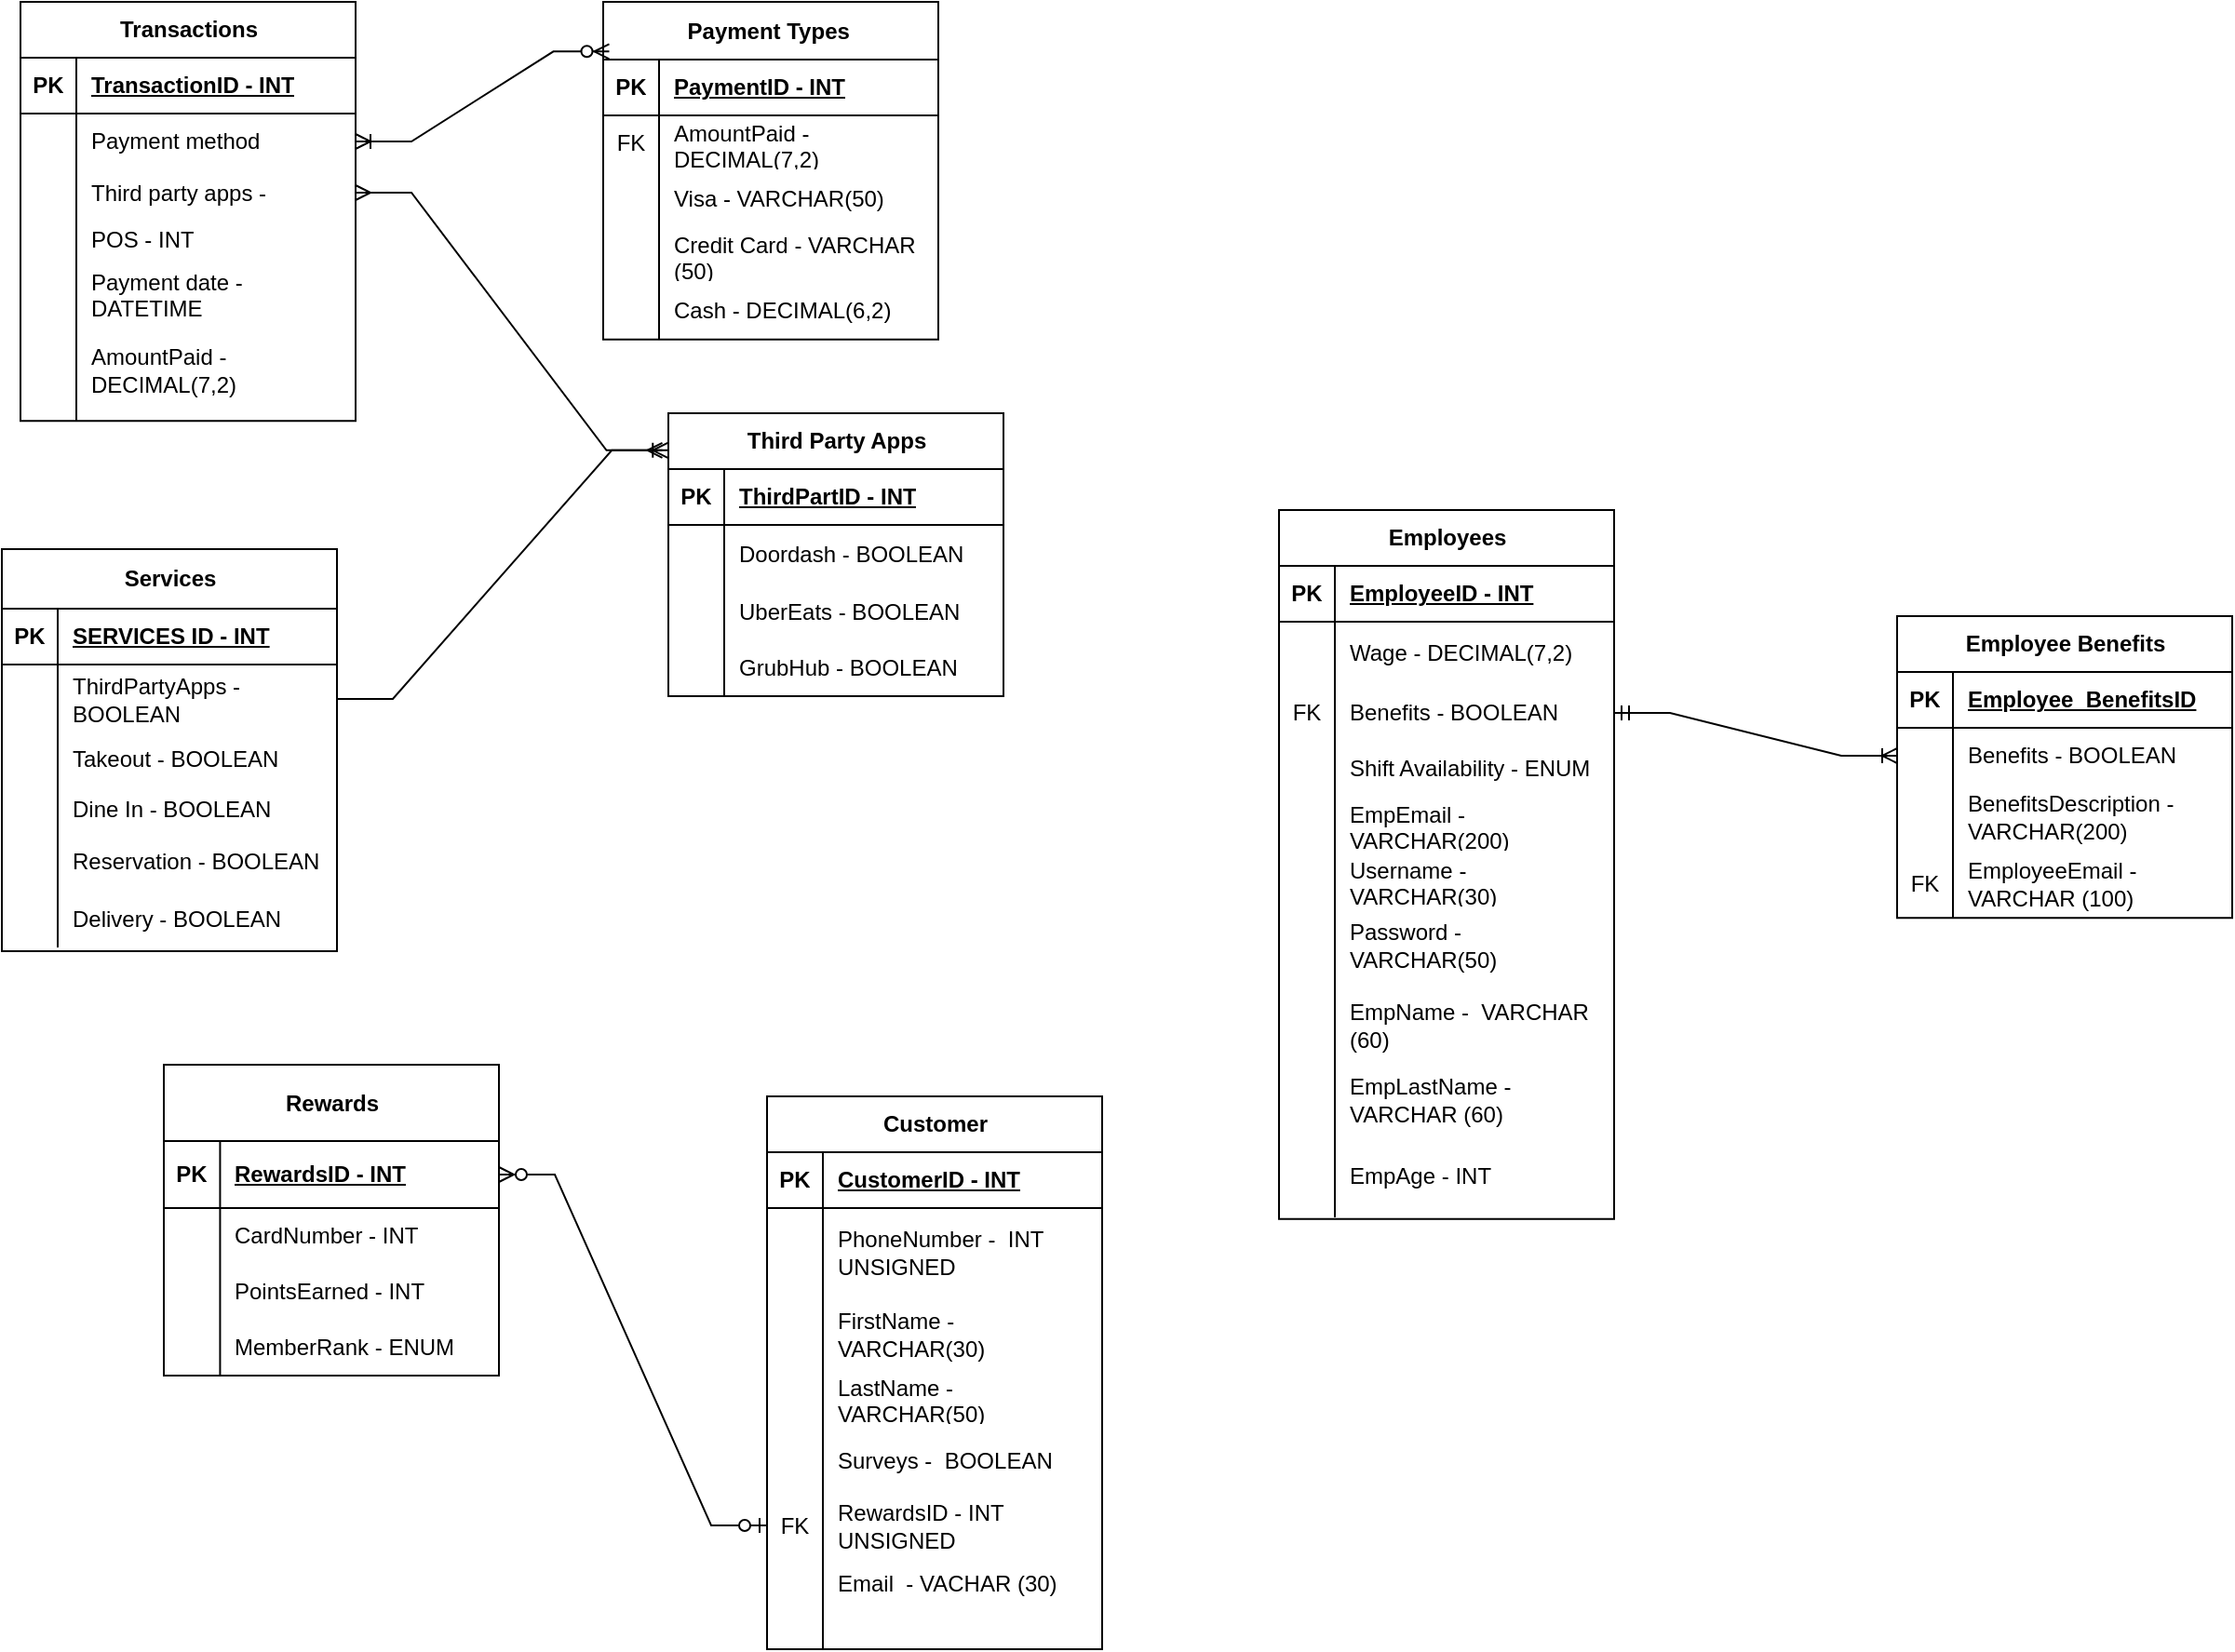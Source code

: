 <mxfile version="24.7.17">
  <diagram name="Page-1" id="fWIMnID3BEQYfiKo6MtX">
    <mxGraphModel dx="2013" dy="1183" grid="0" gridSize="10" guides="1" tooltips="1" connect="1" arrows="1" fold="1" page="0" pageScale="1" pageWidth="850" pageHeight="1100" math="0" shadow="0">
      <root>
        <mxCell id="0" />
        <mxCell id="1" parent="0" />
        <mxCell id="huhTUuQTV6gyAfKx7cl--148" value="Customer" style="shape=table;startSize=30;container=1;collapsible=1;childLayout=tableLayout;fixedRows=1;rowLines=0;fontStyle=1;align=center;resizeLast=1;html=1;" parent="1" vertex="1">
          <mxGeometry x="136" y="437" width="180" height="297" as="geometry" />
        </mxCell>
        <mxCell id="huhTUuQTV6gyAfKx7cl--149" value="" style="shape=tableRow;horizontal=0;startSize=0;swimlaneHead=0;swimlaneBody=0;fillColor=none;collapsible=0;dropTarget=0;points=[[0,0.5],[1,0.5]];portConstraint=eastwest;top=0;left=0;right=0;bottom=1;" parent="huhTUuQTV6gyAfKx7cl--148" vertex="1">
          <mxGeometry y="30" width="180" height="30" as="geometry" />
        </mxCell>
        <mxCell id="huhTUuQTV6gyAfKx7cl--150" value="PK" style="shape=partialRectangle;connectable=0;fillColor=none;top=0;left=0;bottom=0;right=0;fontStyle=1;overflow=hidden;whiteSpace=wrap;html=1;" parent="huhTUuQTV6gyAfKx7cl--149" vertex="1">
          <mxGeometry width="30" height="30" as="geometry">
            <mxRectangle width="30" height="30" as="alternateBounds" />
          </mxGeometry>
        </mxCell>
        <mxCell id="huhTUuQTV6gyAfKx7cl--151" value="CustomerID - INT" style="shape=partialRectangle;connectable=0;fillColor=none;top=0;left=0;bottom=0;right=0;align=left;spacingLeft=6;fontStyle=5;overflow=hidden;whiteSpace=wrap;html=1;" parent="huhTUuQTV6gyAfKx7cl--149" vertex="1">
          <mxGeometry x="30" width="150" height="30" as="geometry">
            <mxRectangle width="150" height="30" as="alternateBounds" />
          </mxGeometry>
        </mxCell>
        <mxCell id="huhTUuQTV6gyAfKx7cl--152" value="" style="shape=tableRow;horizontal=0;startSize=0;swimlaneHead=0;swimlaneBody=0;fillColor=none;collapsible=0;dropTarget=0;points=[[0,0.5],[1,0.5]];portConstraint=eastwest;top=0;left=0;right=0;bottom=0;" parent="huhTUuQTV6gyAfKx7cl--148" vertex="1">
          <mxGeometry y="60" width="180" height="48" as="geometry" />
        </mxCell>
        <mxCell id="huhTUuQTV6gyAfKx7cl--153" value="" style="shape=partialRectangle;connectable=0;fillColor=none;top=0;left=0;bottom=0;right=0;editable=1;overflow=hidden;whiteSpace=wrap;html=1;" parent="huhTUuQTV6gyAfKx7cl--152" vertex="1">
          <mxGeometry width="30" height="48" as="geometry">
            <mxRectangle width="30" height="48" as="alternateBounds" />
          </mxGeometry>
        </mxCell>
        <mxCell id="huhTUuQTV6gyAfKx7cl--154" value="PhoneNumber -&amp;nbsp; INT UNSIGNED&amp;nbsp;" style="shape=partialRectangle;connectable=0;fillColor=none;top=0;left=0;bottom=0;right=0;align=left;spacingLeft=6;overflow=hidden;whiteSpace=wrap;html=1;" parent="huhTUuQTV6gyAfKx7cl--152" vertex="1">
          <mxGeometry x="30" width="150" height="48" as="geometry">
            <mxRectangle width="150" height="48" as="alternateBounds" />
          </mxGeometry>
        </mxCell>
        <mxCell id="huhTUuQTV6gyAfKx7cl--287" style="shape=tableRow;horizontal=0;startSize=0;swimlaneHead=0;swimlaneBody=0;fillColor=none;collapsible=0;dropTarget=0;points=[[0,0.5],[1,0.5]];portConstraint=eastwest;top=0;left=0;right=0;bottom=0;" parent="huhTUuQTV6gyAfKx7cl--148" vertex="1">
          <mxGeometry y="108" width="180" height="39" as="geometry" />
        </mxCell>
        <mxCell id="huhTUuQTV6gyAfKx7cl--288" style="shape=partialRectangle;connectable=0;fillColor=none;top=0;left=0;bottom=0;right=0;editable=1;overflow=hidden;whiteSpace=wrap;html=1;" parent="huhTUuQTV6gyAfKx7cl--287" vertex="1">
          <mxGeometry width="30" height="39" as="geometry">
            <mxRectangle width="30" height="39" as="alternateBounds" />
          </mxGeometry>
        </mxCell>
        <mxCell id="huhTUuQTV6gyAfKx7cl--289" value="FirstName - VARCHAR(30)" style="shape=partialRectangle;connectable=0;fillColor=none;top=0;left=0;bottom=0;right=0;align=left;spacingLeft=6;overflow=hidden;whiteSpace=wrap;html=1;" parent="huhTUuQTV6gyAfKx7cl--287" vertex="1">
          <mxGeometry x="30" width="150" height="39" as="geometry">
            <mxRectangle width="150" height="39" as="alternateBounds" />
          </mxGeometry>
        </mxCell>
        <mxCell id="huhTUuQTV6gyAfKx7cl--284" style="shape=tableRow;horizontal=0;startSize=0;swimlaneHead=0;swimlaneBody=0;fillColor=none;collapsible=0;dropTarget=0;points=[[0,0.5],[1,0.5]];portConstraint=eastwest;top=0;left=0;right=0;bottom=0;" parent="huhTUuQTV6gyAfKx7cl--148" vertex="1">
          <mxGeometry y="147" width="180" height="30" as="geometry" />
        </mxCell>
        <mxCell id="huhTUuQTV6gyAfKx7cl--285" style="shape=partialRectangle;connectable=0;fillColor=none;top=0;left=0;bottom=0;right=0;editable=1;overflow=hidden;whiteSpace=wrap;html=1;" parent="huhTUuQTV6gyAfKx7cl--284" vertex="1">
          <mxGeometry width="30" height="30" as="geometry">
            <mxRectangle width="30" height="30" as="alternateBounds" />
          </mxGeometry>
        </mxCell>
        <mxCell id="huhTUuQTV6gyAfKx7cl--286" value="LastName - VARCHAR(50)" style="shape=partialRectangle;connectable=0;fillColor=none;top=0;left=0;bottom=0;right=0;align=left;spacingLeft=6;overflow=hidden;whiteSpace=wrap;html=1;" parent="huhTUuQTV6gyAfKx7cl--284" vertex="1">
          <mxGeometry x="30" width="150" height="30" as="geometry">
            <mxRectangle width="150" height="30" as="alternateBounds" />
          </mxGeometry>
        </mxCell>
        <mxCell id="huhTUuQTV6gyAfKx7cl--155" value="" style="shape=tableRow;horizontal=0;startSize=0;swimlaneHead=0;swimlaneBody=0;fillColor=none;collapsible=0;dropTarget=0;points=[[0,0.5],[1,0.5]];portConstraint=eastwest;top=0;left=0;right=0;bottom=0;" parent="huhTUuQTV6gyAfKx7cl--148" vertex="1">
          <mxGeometry y="177" width="180" height="37" as="geometry" />
        </mxCell>
        <mxCell id="huhTUuQTV6gyAfKx7cl--156" value="" style="shape=partialRectangle;connectable=0;fillColor=none;top=0;left=0;bottom=0;right=0;editable=1;overflow=hidden;whiteSpace=wrap;html=1;" parent="huhTUuQTV6gyAfKx7cl--155" vertex="1">
          <mxGeometry width="30" height="37" as="geometry">
            <mxRectangle width="30" height="37" as="alternateBounds" />
          </mxGeometry>
        </mxCell>
        <mxCell id="huhTUuQTV6gyAfKx7cl--157" value="Surveys -&amp;nbsp; BOOLEAN" style="shape=partialRectangle;connectable=0;fillColor=none;top=0;left=0;bottom=0;right=0;align=left;spacingLeft=6;overflow=hidden;whiteSpace=wrap;html=1;" parent="huhTUuQTV6gyAfKx7cl--155" vertex="1">
          <mxGeometry x="30" width="150" height="37" as="geometry">
            <mxRectangle width="150" height="37" as="alternateBounds" />
          </mxGeometry>
        </mxCell>
        <mxCell id="huhTUuQTV6gyAfKx7cl--158" value="" style="shape=tableRow;horizontal=0;startSize=0;swimlaneHead=0;swimlaneBody=0;fillColor=none;collapsible=0;dropTarget=0;points=[[0,0.5],[1,0.5]];portConstraint=eastwest;top=0;left=0;right=0;bottom=0;" parent="huhTUuQTV6gyAfKx7cl--148" vertex="1">
          <mxGeometry y="214" width="180" height="33" as="geometry" />
        </mxCell>
        <mxCell id="huhTUuQTV6gyAfKx7cl--159" value="FK" style="shape=partialRectangle;connectable=0;fillColor=none;top=0;left=0;bottom=0;right=0;editable=1;overflow=hidden;whiteSpace=wrap;html=1;" parent="huhTUuQTV6gyAfKx7cl--158" vertex="1">
          <mxGeometry width="30" height="33" as="geometry">
            <mxRectangle width="30" height="33" as="alternateBounds" />
          </mxGeometry>
        </mxCell>
        <mxCell id="huhTUuQTV6gyAfKx7cl--160" value="RewardsID - INT UNSIGNED" style="shape=partialRectangle;connectable=0;fillColor=none;top=0;left=0;bottom=0;right=0;align=left;spacingLeft=6;overflow=hidden;whiteSpace=wrap;html=1;" parent="huhTUuQTV6gyAfKx7cl--158" vertex="1">
          <mxGeometry x="30" width="150" height="33" as="geometry">
            <mxRectangle width="150" height="33" as="alternateBounds" />
          </mxGeometry>
        </mxCell>
        <mxCell id="huhTUuQTV6gyAfKx7cl--239" style="shape=tableRow;horizontal=0;startSize=0;swimlaneHead=0;swimlaneBody=0;fillColor=none;collapsible=0;dropTarget=0;points=[[0,0.5],[1,0.5]];portConstraint=eastwest;top=0;left=0;right=0;bottom=0;" parent="huhTUuQTV6gyAfKx7cl--148" vertex="1">
          <mxGeometry y="247" width="180" height="30" as="geometry" />
        </mxCell>
        <mxCell id="huhTUuQTV6gyAfKx7cl--240" style="shape=partialRectangle;connectable=0;fillColor=none;top=0;left=0;bottom=0;right=0;editable=1;overflow=hidden;whiteSpace=wrap;html=1;" parent="huhTUuQTV6gyAfKx7cl--239" vertex="1">
          <mxGeometry width="30" height="30" as="geometry">
            <mxRectangle width="30" height="30" as="alternateBounds" />
          </mxGeometry>
        </mxCell>
        <mxCell id="huhTUuQTV6gyAfKx7cl--241" value="Email&amp;nbsp; - VACHAR (30)" style="shape=partialRectangle;connectable=0;fillColor=none;top=0;left=0;bottom=0;right=0;align=left;spacingLeft=6;overflow=hidden;whiteSpace=wrap;html=1;" parent="huhTUuQTV6gyAfKx7cl--239" vertex="1">
          <mxGeometry x="30" width="150" height="30" as="geometry">
            <mxRectangle width="150" height="30" as="alternateBounds" />
          </mxGeometry>
        </mxCell>
        <mxCell id="huhTUuQTV6gyAfKx7cl--312" style="shape=tableRow;horizontal=0;startSize=0;swimlaneHead=0;swimlaneBody=0;fillColor=none;collapsible=0;dropTarget=0;points=[[0,0.5],[1,0.5]];portConstraint=eastwest;top=0;left=0;right=0;bottom=0;" parent="huhTUuQTV6gyAfKx7cl--148" vertex="1">
          <mxGeometry y="277" width="180" height="20" as="geometry" />
        </mxCell>
        <mxCell id="huhTUuQTV6gyAfKx7cl--313" style="shape=partialRectangle;connectable=0;fillColor=none;top=0;left=0;bottom=0;right=0;editable=1;overflow=hidden;whiteSpace=wrap;html=1;" parent="huhTUuQTV6gyAfKx7cl--312" vertex="1">
          <mxGeometry width="30" height="20" as="geometry">
            <mxRectangle width="30" height="20" as="alternateBounds" />
          </mxGeometry>
        </mxCell>
        <mxCell id="huhTUuQTV6gyAfKx7cl--314" style="shape=partialRectangle;connectable=0;fillColor=none;top=0;left=0;bottom=0;right=0;align=left;spacingLeft=6;overflow=hidden;whiteSpace=wrap;html=1;" parent="huhTUuQTV6gyAfKx7cl--312" vertex="1">
          <mxGeometry x="30" width="150" height="20" as="geometry">
            <mxRectangle width="150" height="20" as="alternateBounds" />
          </mxGeometry>
        </mxCell>
        <mxCell id="huhTUuQTV6gyAfKx7cl--174" value="Transactions" style="shape=table;startSize=30;container=1;collapsible=1;childLayout=tableLayout;fixedRows=1;rowLines=0;fontStyle=1;align=center;resizeLast=1;html=1;" parent="1" vertex="1">
          <mxGeometry x="-265" y="-151" width="180" height="225.149" as="geometry" />
        </mxCell>
        <mxCell id="huhTUuQTV6gyAfKx7cl--175" value="" style="shape=tableRow;horizontal=0;startSize=0;swimlaneHead=0;swimlaneBody=0;fillColor=none;collapsible=0;dropTarget=0;points=[[0,0.5],[1,0.5]];portConstraint=eastwest;top=0;left=0;right=0;bottom=1;" parent="huhTUuQTV6gyAfKx7cl--174" vertex="1">
          <mxGeometry y="30" width="180" height="30" as="geometry" />
        </mxCell>
        <mxCell id="huhTUuQTV6gyAfKx7cl--176" value="PK" style="shape=partialRectangle;connectable=0;fillColor=none;top=0;left=0;bottom=0;right=0;fontStyle=1;overflow=hidden;whiteSpace=wrap;html=1;" parent="huhTUuQTV6gyAfKx7cl--175" vertex="1">
          <mxGeometry width="30" height="30" as="geometry">
            <mxRectangle width="30" height="30" as="alternateBounds" />
          </mxGeometry>
        </mxCell>
        <mxCell id="huhTUuQTV6gyAfKx7cl--177" value="TransactionID - INT" style="shape=partialRectangle;connectable=0;fillColor=none;top=0;left=0;bottom=0;right=0;align=left;spacingLeft=6;fontStyle=5;overflow=hidden;whiteSpace=wrap;html=1;" parent="huhTUuQTV6gyAfKx7cl--175" vertex="1">
          <mxGeometry x="30" width="150" height="30" as="geometry">
            <mxRectangle width="150" height="30" as="alternateBounds" />
          </mxGeometry>
        </mxCell>
        <mxCell id="huhTUuQTV6gyAfKx7cl--178" value="" style="shape=tableRow;horizontal=0;startSize=0;swimlaneHead=0;swimlaneBody=0;fillColor=none;collapsible=0;dropTarget=0;points=[[0,0.5],[1,0.5]];portConstraint=eastwest;top=0;left=0;right=0;bottom=0;" parent="huhTUuQTV6gyAfKx7cl--174" vertex="1">
          <mxGeometry y="60" width="180" height="30" as="geometry" />
        </mxCell>
        <mxCell id="huhTUuQTV6gyAfKx7cl--179" value="" style="shape=partialRectangle;connectable=0;fillColor=none;top=0;left=0;bottom=0;right=0;editable=1;overflow=hidden;whiteSpace=wrap;html=1;" parent="huhTUuQTV6gyAfKx7cl--178" vertex="1">
          <mxGeometry width="30" height="30" as="geometry">
            <mxRectangle width="30" height="30" as="alternateBounds" />
          </mxGeometry>
        </mxCell>
        <mxCell id="huhTUuQTV6gyAfKx7cl--180" value="Payment method&amp;nbsp;" style="shape=partialRectangle;connectable=0;fillColor=none;top=0;left=0;bottom=0;right=0;align=left;spacingLeft=6;overflow=hidden;whiteSpace=wrap;html=1;" parent="huhTUuQTV6gyAfKx7cl--178" vertex="1">
          <mxGeometry x="30" width="150" height="30" as="geometry">
            <mxRectangle width="150" height="30" as="alternateBounds" />
          </mxGeometry>
        </mxCell>
        <mxCell id="huhTUuQTV6gyAfKx7cl--181" value="" style="shape=tableRow;horizontal=0;startSize=0;swimlaneHead=0;swimlaneBody=0;fillColor=none;collapsible=0;dropTarget=0;points=[[0,0.5],[1,0.5]];portConstraint=eastwest;top=0;left=0;right=0;bottom=0;" parent="huhTUuQTV6gyAfKx7cl--174" vertex="1">
          <mxGeometry y="90" width="180" height="25" as="geometry" />
        </mxCell>
        <mxCell id="huhTUuQTV6gyAfKx7cl--182" value="" style="shape=partialRectangle;connectable=0;fillColor=none;top=0;left=0;bottom=0;right=0;editable=1;overflow=hidden;whiteSpace=wrap;html=1;" parent="huhTUuQTV6gyAfKx7cl--181" vertex="1">
          <mxGeometry width="30" height="25" as="geometry">
            <mxRectangle width="30" height="25" as="alternateBounds" />
          </mxGeometry>
        </mxCell>
        <mxCell id="huhTUuQTV6gyAfKx7cl--183" value="Third party apps -&amp;nbsp;" style="shape=partialRectangle;connectable=0;fillColor=none;top=0;left=0;bottom=0;right=0;align=left;spacingLeft=6;overflow=hidden;whiteSpace=wrap;html=1;" parent="huhTUuQTV6gyAfKx7cl--181" vertex="1">
          <mxGeometry x="30" width="150" height="25" as="geometry">
            <mxRectangle width="150" height="25" as="alternateBounds" />
          </mxGeometry>
        </mxCell>
        <mxCell id="huhTUuQTV6gyAfKx7cl--184" value="" style="shape=tableRow;horizontal=0;startSize=0;swimlaneHead=0;swimlaneBody=0;fillColor=none;collapsible=0;dropTarget=0;points=[[0,0.5],[1,0.5]];portConstraint=eastwest;top=0;left=0;right=0;bottom=0;" parent="huhTUuQTV6gyAfKx7cl--174" vertex="1">
          <mxGeometry y="115" width="180" height="26" as="geometry" />
        </mxCell>
        <mxCell id="huhTUuQTV6gyAfKx7cl--185" value="" style="shape=partialRectangle;connectable=0;fillColor=none;top=0;left=0;bottom=0;right=0;editable=1;overflow=hidden;whiteSpace=wrap;html=1;" parent="huhTUuQTV6gyAfKx7cl--184" vertex="1">
          <mxGeometry width="30" height="26" as="geometry">
            <mxRectangle width="30" height="26" as="alternateBounds" />
          </mxGeometry>
        </mxCell>
        <mxCell id="huhTUuQTV6gyAfKx7cl--186" value="POS - INT" style="shape=partialRectangle;connectable=0;fillColor=none;top=0;left=0;bottom=0;right=0;align=left;spacingLeft=6;overflow=hidden;whiteSpace=wrap;html=1;" parent="huhTUuQTV6gyAfKx7cl--184" vertex="1">
          <mxGeometry x="30" width="150" height="26" as="geometry">
            <mxRectangle width="150" height="26" as="alternateBounds" />
          </mxGeometry>
        </mxCell>
        <mxCell id="huhTUuQTV6gyAfKx7cl--233" style="shape=tableRow;horizontal=0;startSize=0;swimlaneHead=0;swimlaneBody=0;fillColor=none;collapsible=0;dropTarget=0;points=[[0,0.5],[1,0.5]];portConstraint=eastwest;top=0;left=0;right=0;bottom=0;" parent="huhTUuQTV6gyAfKx7cl--174" vertex="1">
          <mxGeometry y="141" width="180" height="30" as="geometry" />
        </mxCell>
        <mxCell id="huhTUuQTV6gyAfKx7cl--234" style="shape=partialRectangle;connectable=0;fillColor=none;top=0;left=0;bottom=0;right=0;editable=1;overflow=hidden;whiteSpace=wrap;html=1;" parent="huhTUuQTV6gyAfKx7cl--233" vertex="1">
          <mxGeometry width="30" height="30" as="geometry">
            <mxRectangle width="30" height="30" as="alternateBounds" />
          </mxGeometry>
        </mxCell>
        <mxCell id="huhTUuQTV6gyAfKx7cl--235" value="Payment date - DATETIME" style="shape=partialRectangle;connectable=0;fillColor=none;top=0;left=0;bottom=0;right=0;align=left;spacingLeft=6;overflow=hidden;whiteSpace=wrap;html=1;" parent="huhTUuQTV6gyAfKx7cl--233" vertex="1">
          <mxGeometry x="30" width="150" height="30" as="geometry">
            <mxRectangle width="150" height="30" as="alternateBounds" />
          </mxGeometry>
        </mxCell>
        <mxCell id="huhTUuQTV6gyAfKx7cl--309" style="shape=tableRow;horizontal=0;startSize=0;swimlaneHead=0;swimlaneBody=0;fillColor=none;collapsible=0;dropTarget=0;points=[[0,0.5],[1,0.5]];portConstraint=eastwest;top=0;left=0;right=0;bottom=0;" parent="huhTUuQTV6gyAfKx7cl--174" vertex="1">
          <mxGeometry y="171" width="180" height="54" as="geometry" />
        </mxCell>
        <mxCell id="huhTUuQTV6gyAfKx7cl--310" style="shape=partialRectangle;connectable=0;fillColor=none;top=0;left=0;bottom=0;right=0;editable=1;overflow=hidden;whiteSpace=wrap;html=1;" parent="huhTUuQTV6gyAfKx7cl--309" vertex="1">
          <mxGeometry width="30" height="54" as="geometry">
            <mxRectangle width="30" height="54" as="alternateBounds" />
          </mxGeometry>
        </mxCell>
        <mxCell id="huhTUuQTV6gyAfKx7cl--311" value="AmountPaid - DECIMAL(7,2)" style="shape=partialRectangle;connectable=0;fillColor=none;top=0;left=0;bottom=0;right=0;align=left;spacingLeft=6;overflow=hidden;whiteSpace=wrap;html=1;" parent="huhTUuQTV6gyAfKx7cl--309" vertex="1">
          <mxGeometry x="30" width="150" height="54" as="geometry">
            <mxRectangle width="150" height="54" as="alternateBounds" />
          </mxGeometry>
        </mxCell>
        <mxCell id="huhTUuQTV6gyAfKx7cl--187" value="Employees" style="shape=table;startSize=30;container=1;collapsible=1;childLayout=tableLayout;fixedRows=1;rowLines=0;fontStyle=1;align=center;resizeLast=1;html=1;" parent="1" vertex="1">
          <mxGeometry x="411" y="122" width="180" height="380.857" as="geometry" />
        </mxCell>
        <mxCell id="huhTUuQTV6gyAfKx7cl--188" value="" style="shape=tableRow;horizontal=0;startSize=0;swimlaneHead=0;swimlaneBody=0;fillColor=none;collapsible=0;dropTarget=0;points=[[0,0.5],[1,0.5]];portConstraint=eastwest;top=0;left=0;right=0;bottom=1;" parent="huhTUuQTV6gyAfKx7cl--187" vertex="1">
          <mxGeometry y="30" width="180" height="30" as="geometry" />
        </mxCell>
        <mxCell id="huhTUuQTV6gyAfKx7cl--189" value="PK" style="shape=partialRectangle;connectable=0;fillColor=none;top=0;left=0;bottom=0;right=0;fontStyle=1;overflow=hidden;whiteSpace=wrap;html=1;" parent="huhTUuQTV6gyAfKx7cl--188" vertex="1">
          <mxGeometry width="30" height="30" as="geometry">
            <mxRectangle width="30" height="30" as="alternateBounds" />
          </mxGeometry>
        </mxCell>
        <mxCell id="huhTUuQTV6gyAfKx7cl--190" value="EmployeeID - INT" style="shape=partialRectangle;connectable=0;fillColor=none;top=0;left=0;bottom=0;right=0;align=left;spacingLeft=6;fontStyle=5;overflow=hidden;whiteSpace=wrap;html=1;" parent="huhTUuQTV6gyAfKx7cl--188" vertex="1">
          <mxGeometry x="30" width="150" height="30" as="geometry">
            <mxRectangle width="150" height="30" as="alternateBounds" />
          </mxGeometry>
        </mxCell>
        <mxCell id="huhTUuQTV6gyAfKx7cl--191" value="" style="shape=tableRow;horizontal=0;startSize=0;swimlaneHead=0;swimlaneBody=0;fillColor=none;collapsible=0;dropTarget=0;points=[[0,0.5],[1,0.5]];portConstraint=eastwest;top=0;left=0;right=0;bottom=0;" parent="huhTUuQTV6gyAfKx7cl--187" vertex="1">
          <mxGeometry y="60" width="180" height="34" as="geometry" />
        </mxCell>
        <mxCell id="huhTUuQTV6gyAfKx7cl--192" value="" style="shape=partialRectangle;connectable=0;fillColor=none;top=0;left=0;bottom=0;right=0;editable=1;overflow=hidden;whiteSpace=wrap;html=1;" parent="huhTUuQTV6gyAfKx7cl--191" vertex="1">
          <mxGeometry width="30" height="34" as="geometry">
            <mxRectangle width="30" height="34" as="alternateBounds" />
          </mxGeometry>
        </mxCell>
        <mxCell id="huhTUuQTV6gyAfKx7cl--193" value="Wage - DECIMAL(7,2)" style="shape=partialRectangle;connectable=0;fillColor=none;top=0;left=0;bottom=0;right=0;align=left;spacingLeft=6;overflow=hidden;whiteSpace=wrap;html=1;" parent="huhTUuQTV6gyAfKx7cl--191" vertex="1">
          <mxGeometry x="30" width="150" height="34" as="geometry">
            <mxRectangle width="150" height="34" as="alternateBounds" />
          </mxGeometry>
        </mxCell>
        <mxCell id="huhTUuQTV6gyAfKx7cl--194" value="" style="shape=tableRow;horizontal=0;startSize=0;swimlaneHead=0;swimlaneBody=0;fillColor=none;collapsible=0;dropTarget=0;points=[[0,0.5],[1,0.5]];portConstraint=eastwest;top=0;left=0;right=0;bottom=0;" parent="huhTUuQTV6gyAfKx7cl--187" vertex="1">
          <mxGeometry y="94" width="180" height="30" as="geometry" />
        </mxCell>
        <mxCell id="huhTUuQTV6gyAfKx7cl--195" value="FK" style="shape=partialRectangle;connectable=0;fillColor=none;top=0;left=0;bottom=0;right=0;editable=1;overflow=hidden;whiteSpace=wrap;html=1;" parent="huhTUuQTV6gyAfKx7cl--194" vertex="1">
          <mxGeometry width="30" height="30" as="geometry">
            <mxRectangle width="30" height="30" as="alternateBounds" />
          </mxGeometry>
        </mxCell>
        <mxCell id="huhTUuQTV6gyAfKx7cl--196" value="Benefits - BOOLEAN" style="shape=partialRectangle;connectable=0;fillColor=none;top=0;left=0;bottom=0;right=0;align=left;spacingLeft=6;overflow=hidden;whiteSpace=wrap;html=1;" parent="huhTUuQTV6gyAfKx7cl--194" vertex="1">
          <mxGeometry x="30" width="150" height="30" as="geometry">
            <mxRectangle width="150" height="30" as="alternateBounds" />
          </mxGeometry>
        </mxCell>
        <mxCell id="huhTUuQTV6gyAfKx7cl--197" value="" style="shape=tableRow;horizontal=0;startSize=0;swimlaneHead=0;swimlaneBody=0;fillColor=none;collapsible=0;dropTarget=0;points=[[0,0.5],[1,0.5]];portConstraint=eastwest;top=0;left=0;right=0;bottom=0;" parent="huhTUuQTV6gyAfKx7cl--187" vertex="1">
          <mxGeometry y="124" width="180" height="30" as="geometry" />
        </mxCell>
        <mxCell id="huhTUuQTV6gyAfKx7cl--198" value="" style="shape=partialRectangle;connectable=0;fillColor=none;top=0;left=0;bottom=0;right=0;editable=1;overflow=hidden;whiteSpace=wrap;html=1;" parent="huhTUuQTV6gyAfKx7cl--197" vertex="1">
          <mxGeometry width="30" height="30" as="geometry">
            <mxRectangle width="30" height="30" as="alternateBounds" />
          </mxGeometry>
        </mxCell>
        <mxCell id="huhTUuQTV6gyAfKx7cl--199" value="Shift Availability - ENUM" style="shape=partialRectangle;connectable=0;fillColor=none;top=0;left=0;bottom=0;right=0;align=left;spacingLeft=6;overflow=hidden;whiteSpace=wrap;html=1;" parent="huhTUuQTV6gyAfKx7cl--197" vertex="1">
          <mxGeometry x="30" width="150" height="30" as="geometry">
            <mxRectangle width="150" height="30" as="alternateBounds" />
          </mxGeometry>
        </mxCell>
        <mxCell id="huhTUuQTV6gyAfKx7cl--236" style="shape=tableRow;horizontal=0;startSize=0;swimlaneHead=0;swimlaneBody=0;fillColor=none;collapsible=0;dropTarget=0;points=[[0,0.5],[1,0.5]];portConstraint=eastwest;top=0;left=0;right=0;bottom=0;" parent="huhTUuQTV6gyAfKx7cl--187" vertex="1">
          <mxGeometry y="154" width="180" height="30" as="geometry" />
        </mxCell>
        <mxCell id="huhTUuQTV6gyAfKx7cl--237" style="shape=partialRectangle;connectable=0;fillColor=none;top=0;left=0;bottom=0;right=0;editable=1;overflow=hidden;whiteSpace=wrap;html=1;" parent="huhTUuQTV6gyAfKx7cl--236" vertex="1">
          <mxGeometry width="30" height="30" as="geometry">
            <mxRectangle width="30" height="30" as="alternateBounds" />
          </mxGeometry>
        </mxCell>
        <mxCell id="huhTUuQTV6gyAfKx7cl--238" value="EmpEmail - VARCHAR(200)" style="shape=partialRectangle;connectable=0;fillColor=none;top=0;left=0;bottom=0;right=0;align=left;spacingLeft=6;overflow=hidden;whiteSpace=wrap;html=1;" parent="huhTUuQTV6gyAfKx7cl--236" vertex="1">
          <mxGeometry x="30" width="150" height="30" as="geometry">
            <mxRectangle width="150" height="30" as="alternateBounds" />
          </mxGeometry>
        </mxCell>
        <mxCell id="huhTUuQTV6gyAfKx7cl--242" style="shape=tableRow;horizontal=0;startSize=0;swimlaneHead=0;swimlaneBody=0;fillColor=none;collapsible=0;dropTarget=0;points=[[0,0.5],[1,0.5]];portConstraint=eastwest;top=0;left=0;right=0;bottom=0;" parent="huhTUuQTV6gyAfKx7cl--187" vertex="1">
          <mxGeometry y="184" width="180" height="30" as="geometry" />
        </mxCell>
        <mxCell id="huhTUuQTV6gyAfKx7cl--243" style="shape=partialRectangle;connectable=0;fillColor=none;top=0;left=0;bottom=0;right=0;editable=1;overflow=hidden;whiteSpace=wrap;html=1;" parent="huhTUuQTV6gyAfKx7cl--242" vertex="1">
          <mxGeometry width="30" height="30" as="geometry">
            <mxRectangle width="30" height="30" as="alternateBounds" />
          </mxGeometry>
        </mxCell>
        <mxCell id="huhTUuQTV6gyAfKx7cl--244" value="Username - VARCHAR(30)" style="shape=partialRectangle;connectable=0;fillColor=none;top=0;left=0;bottom=0;right=0;align=left;spacingLeft=6;overflow=hidden;whiteSpace=wrap;html=1;" parent="huhTUuQTV6gyAfKx7cl--242" vertex="1">
          <mxGeometry x="30" width="150" height="30" as="geometry">
            <mxRectangle width="150" height="30" as="alternateBounds" />
          </mxGeometry>
        </mxCell>
        <mxCell id="huhTUuQTV6gyAfKx7cl--245" style="shape=tableRow;horizontal=0;startSize=0;swimlaneHead=0;swimlaneBody=0;fillColor=none;collapsible=0;dropTarget=0;points=[[0,0.5],[1,0.5]];portConstraint=eastwest;top=0;left=0;right=0;bottom=0;" parent="huhTUuQTV6gyAfKx7cl--187" vertex="1">
          <mxGeometry y="214" width="180" height="40" as="geometry" />
        </mxCell>
        <mxCell id="huhTUuQTV6gyAfKx7cl--246" style="shape=partialRectangle;connectable=0;fillColor=none;top=0;left=0;bottom=0;right=0;editable=1;overflow=hidden;whiteSpace=wrap;html=1;" parent="huhTUuQTV6gyAfKx7cl--245" vertex="1">
          <mxGeometry width="30" height="40" as="geometry">
            <mxRectangle width="30" height="40" as="alternateBounds" />
          </mxGeometry>
        </mxCell>
        <mxCell id="huhTUuQTV6gyAfKx7cl--247" value="Password - VARCHAR(50)" style="shape=partialRectangle;connectable=0;fillColor=none;top=0;left=0;bottom=0;right=0;align=left;spacingLeft=6;overflow=hidden;whiteSpace=wrap;html=1;" parent="huhTUuQTV6gyAfKx7cl--245" vertex="1">
          <mxGeometry x="30" width="150" height="40" as="geometry">
            <mxRectangle width="150" height="40" as="alternateBounds" />
          </mxGeometry>
        </mxCell>
        <mxCell id="Tn-Ny_me6Kdcdh-n5NpU-11" style="shape=tableRow;horizontal=0;startSize=0;swimlaneHead=0;swimlaneBody=0;fillColor=none;collapsible=0;dropTarget=0;points=[[0,0.5],[1,0.5]];portConstraint=eastwest;top=0;left=0;right=0;bottom=0;" vertex="1" parent="huhTUuQTV6gyAfKx7cl--187">
          <mxGeometry y="254" width="180" height="45" as="geometry" />
        </mxCell>
        <mxCell id="Tn-Ny_me6Kdcdh-n5NpU-12" style="shape=partialRectangle;connectable=0;fillColor=none;top=0;left=0;bottom=0;right=0;editable=1;overflow=hidden;whiteSpace=wrap;html=1;" vertex="1" parent="Tn-Ny_me6Kdcdh-n5NpU-11">
          <mxGeometry width="30" height="45" as="geometry">
            <mxRectangle width="30" height="45" as="alternateBounds" />
          </mxGeometry>
        </mxCell>
        <mxCell id="Tn-Ny_me6Kdcdh-n5NpU-13" value="EmpName -&amp;nbsp; VARCHAR (60)" style="shape=partialRectangle;connectable=0;fillColor=none;top=0;left=0;bottom=0;right=0;align=left;spacingLeft=6;overflow=hidden;whiteSpace=wrap;html=1;" vertex="1" parent="Tn-Ny_me6Kdcdh-n5NpU-11">
          <mxGeometry x="30" width="150" height="45" as="geometry">
            <mxRectangle width="150" height="45" as="alternateBounds" />
          </mxGeometry>
        </mxCell>
        <mxCell id="Tn-Ny_me6Kdcdh-n5NpU-8" style="shape=tableRow;horizontal=0;startSize=0;swimlaneHead=0;swimlaneBody=0;fillColor=none;collapsible=0;dropTarget=0;points=[[0,0.5],[1,0.5]];portConstraint=eastwest;top=0;left=0;right=0;bottom=0;" vertex="1" parent="huhTUuQTV6gyAfKx7cl--187">
          <mxGeometry y="299" width="180" height="36" as="geometry" />
        </mxCell>
        <mxCell id="Tn-Ny_me6Kdcdh-n5NpU-9" style="shape=partialRectangle;connectable=0;fillColor=none;top=0;left=0;bottom=0;right=0;editable=1;overflow=hidden;whiteSpace=wrap;html=1;" vertex="1" parent="Tn-Ny_me6Kdcdh-n5NpU-8">
          <mxGeometry width="30" height="36" as="geometry">
            <mxRectangle width="30" height="36" as="alternateBounds" />
          </mxGeometry>
        </mxCell>
        <mxCell id="Tn-Ny_me6Kdcdh-n5NpU-10" value="EmpLastName - VARCHAR (60)" style="shape=partialRectangle;connectable=0;fillColor=none;top=0;left=0;bottom=0;right=0;align=left;spacingLeft=6;overflow=hidden;whiteSpace=wrap;html=1;" vertex="1" parent="Tn-Ny_me6Kdcdh-n5NpU-8">
          <mxGeometry x="30" width="150" height="36" as="geometry">
            <mxRectangle width="150" height="36" as="alternateBounds" />
          </mxGeometry>
        </mxCell>
        <mxCell id="Tn-Ny_me6Kdcdh-n5NpU-5" style="shape=tableRow;horizontal=0;startSize=0;swimlaneHead=0;swimlaneBody=0;fillColor=none;collapsible=0;dropTarget=0;points=[[0,0.5],[1,0.5]];portConstraint=eastwest;top=0;left=0;right=0;bottom=0;" vertex="1" parent="huhTUuQTV6gyAfKx7cl--187">
          <mxGeometry y="335" width="180" height="45" as="geometry" />
        </mxCell>
        <mxCell id="Tn-Ny_me6Kdcdh-n5NpU-6" style="shape=partialRectangle;connectable=0;fillColor=none;top=0;left=0;bottom=0;right=0;editable=1;overflow=hidden;whiteSpace=wrap;html=1;" vertex="1" parent="Tn-Ny_me6Kdcdh-n5NpU-5">
          <mxGeometry width="30" height="45" as="geometry">
            <mxRectangle width="30" height="45" as="alternateBounds" />
          </mxGeometry>
        </mxCell>
        <mxCell id="Tn-Ny_me6Kdcdh-n5NpU-7" value="EmpAge - INT" style="shape=partialRectangle;connectable=0;fillColor=none;top=0;left=0;bottom=0;right=0;align=left;spacingLeft=6;overflow=hidden;whiteSpace=wrap;html=1;" vertex="1" parent="Tn-Ny_me6Kdcdh-n5NpU-5">
          <mxGeometry x="30" width="150" height="45" as="geometry">
            <mxRectangle width="150" height="45" as="alternateBounds" />
          </mxGeometry>
        </mxCell>
        <mxCell id="huhTUuQTV6gyAfKx7cl--213" value="Services" style="shape=table;startSize=32;container=1;collapsible=1;childLayout=tableLayout;fixedRows=1;rowLines=0;fontStyle=1;align=center;resizeLast=1;html=1;" parent="1" vertex="1">
          <mxGeometry x="-275" y="143" width="180" height="216.0" as="geometry" />
        </mxCell>
        <mxCell id="huhTUuQTV6gyAfKx7cl--214" value="" style="shape=tableRow;horizontal=0;startSize=0;swimlaneHead=0;swimlaneBody=0;fillColor=none;collapsible=0;dropTarget=0;points=[[0,0.5],[1,0.5]];portConstraint=eastwest;top=0;left=0;right=0;bottom=1;" parent="huhTUuQTV6gyAfKx7cl--213" vertex="1">
          <mxGeometry y="32" width="180" height="30" as="geometry" />
        </mxCell>
        <mxCell id="huhTUuQTV6gyAfKx7cl--215" value="PK" style="shape=partialRectangle;connectable=0;fillColor=none;top=0;left=0;bottom=0;right=0;fontStyle=1;overflow=hidden;whiteSpace=wrap;html=1;" parent="huhTUuQTV6gyAfKx7cl--214" vertex="1">
          <mxGeometry width="30" height="30" as="geometry">
            <mxRectangle width="30" height="30" as="alternateBounds" />
          </mxGeometry>
        </mxCell>
        <mxCell id="huhTUuQTV6gyAfKx7cl--216" value="SERVICES ID - INT" style="shape=partialRectangle;connectable=0;fillColor=none;top=0;left=0;bottom=0;right=0;align=left;spacingLeft=6;fontStyle=5;overflow=hidden;whiteSpace=wrap;html=1;" parent="huhTUuQTV6gyAfKx7cl--214" vertex="1">
          <mxGeometry x="30" width="150" height="30" as="geometry">
            <mxRectangle width="150" height="30" as="alternateBounds" />
          </mxGeometry>
        </mxCell>
        <mxCell id="Tn-Ny_me6Kdcdh-n5NpU-32" style="shape=tableRow;horizontal=0;startSize=0;swimlaneHead=0;swimlaneBody=0;fillColor=none;collapsible=0;dropTarget=0;points=[[0,0.5],[1,0.5]];portConstraint=eastwest;top=0;left=0;right=0;bottom=0;" vertex="1" parent="huhTUuQTV6gyAfKx7cl--213">
          <mxGeometry y="62" width="180" height="37" as="geometry" />
        </mxCell>
        <mxCell id="Tn-Ny_me6Kdcdh-n5NpU-33" style="shape=partialRectangle;connectable=0;fillColor=none;top=0;left=0;bottom=0;right=0;editable=1;overflow=hidden;whiteSpace=wrap;html=1;" vertex="1" parent="Tn-Ny_me6Kdcdh-n5NpU-32">
          <mxGeometry width="30" height="37" as="geometry">
            <mxRectangle width="30" height="37" as="alternateBounds" />
          </mxGeometry>
        </mxCell>
        <mxCell id="Tn-Ny_me6Kdcdh-n5NpU-34" value="ThirdPartyApps - BOOLEAN" style="shape=partialRectangle;connectable=0;fillColor=none;top=0;left=0;bottom=0;right=0;align=left;spacingLeft=6;overflow=hidden;whiteSpace=wrap;html=1;" vertex="1" parent="Tn-Ny_me6Kdcdh-n5NpU-32">
          <mxGeometry x="30" width="150" height="37" as="geometry">
            <mxRectangle width="150" height="37" as="alternateBounds" />
          </mxGeometry>
        </mxCell>
        <mxCell id="huhTUuQTV6gyAfKx7cl--217" value="" style="shape=tableRow;horizontal=0;startSize=0;swimlaneHead=0;swimlaneBody=0;fillColor=none;collapsible=0;dropTarget=0;points=[[0,0.5],[1,0.5]];portConstraint=eastwest;top=0;left=0;right=0;bottom=0;" parent="huhTUuQTV6gyAfKx7cl--213" vertex="1">
          <mxGeometry y="99" width="180" height="28" as="geometry" />
        </mxCell>
        <mxCell id="huhTUuQTV6gyAfKx7cl--218" value="" style="shape=partialRectangle;connectable=0;fillColor=none;top=0;left=0;bottom=0;right=0;editable=1;overflow=hidden;whiteSpace=wrap;html=1;" parent="huhTUuQTV6gyAfKx7cl--217" vertex="1">
          <mxGeometry width="30" height="28" as="geometry">
            <mxRectangle width="30" height="28" as="alternateBounds" />
          </mxGeometry>
        </mxCell>
        <mxCell id="huhTUuQTV6gyAfKx7cl--219" value="Takeout - BOOLEAN" style="shape=partialRectangle;connectable=0;fillColor=none;top=0;left=0;bottom=0;right=0;align=left;spacingLeft=6;overflow=hidden;whiteSpace=wrap;html=1;" parent="huhTUuQTV6gyAfKx7cl--217" vertex="1">
          <mxGeometry x="30" width="150" height="28" as="geometry">
            <mxRectangle width="150" height="28" as="alternateBounds" />
          </mxGeometry>
        </mxCell>
        <mxCell id="huhTUuQTV6gyAfKx7cl--220" value="" style="shape=tableRow;horizontal=0;startSize=0;swimlaneHead=0;swimlaneBody=0;fillColor=none;collapsible=0;dropTarget=0;points=[[0,0.5],[1,0.5]];portConstraint=eastwest;top=0;left=0;right=0;bottom=0;" parent="huhTUuQTV6gyAfKx7cl--213" vertex="1">
          <mxGeometry y="127" width="180" height="25" as="geometry" />
        </mxCell>
        <mxCell id="huhTUuQTV6gyAfKx7cl--221" value="" style="shape=partialRectangle;connectable=0;fillColor=none;top=0;left=0;bottom=0;right=0;editable=1;overflow=hidden;whiteSpace=wrap;html=1;" parent="huhTUuQTV6gyAfKx7cl--220" vertex="1">
          <mxGeometry width="30" height="25" as="geometry">
            <mxRectangle width="30" height="25" as="alternateBounds" />
          </mxGeometry>
        </mxCell>
        <mxCell id="huhTUuQTV6gyAfKx7cl--222" value="Dine In - BOOLEAN" style="shape=partialRectangle;connectable=0;fillColor=none;top=0;left=0;bottom=0;right=0;align=left;spacingLeft=6;overflow=hidden;whiteSpace=wrap;html=1;" parent="huhTUuQTV6gyAfKx7cl--220" vertex="1">
          <mxGeometry x="30" width="150" height="25" as="geometry">
            <mxRectangle width="150" height="25" as="alternateBounds" />
          </mxGeometry>
        </mxCell>
        <mxCell id="huhTUuQTV6gyAfKx7cl--262" style="shape=tableRow;horizontal=0;startSize=0;swimlaneHead=0;swimlaneBody=0;fillColor=none;collapsible=0;dropTarget=0;points=[[0,0.5],[1,0.5]];portConstraint=eastwest;top=0;left=0;right=0;bottom=0;" parent="huhTUuQTV6gyAfKx7cl--213" vertex="1">
          <mxGeometry y="152" width="180" height="31" as="geometry" />
        </mxCell>
        <mxCell id="huhTUuQTV6gyAfKx7cl--263" style="shape=partialRectangle;connectable=0;fillColor=none;top=0;left=0;bottom=0;right=0;editable=1;overflow=hidden;whiteSpace=wrap;html=1;" parent="huhTUuQTV6gyAfKx7cl--262" vertex="1">
          <mxGeometry width="30" height="31" as="geometry">
            <mxRectangle width="30" height="31" as="alternateBounds" />
          </mxGeometry>
        </mxCell>
        <mxCell id="huhTUuQTV6gyAfKx7cl--264" value="Reservation - BOOLEAN" style="shape=partialRectangle;connectable=0;fillColor=none;top=0;left=0;bottom=0;right=0;align=left;spacingLeft=6;overflow=hidden;whiteSpace=wrap;html=1;" parent="huhTUuQTV6gyAfKx7cl--262" vertex="1">
          <mxGeometry x="30" width="150" height="31" as="geometry">
            <mxRectangle width="150" height="31" as="alternateBounds" />
          </mxGeometry>
        </mxCell>
        <mxCell id="huhTUuQTV6gyAfKx7cl--265" style="shape=tableRow;horizontal=0;startSize=0;swimlaneHead=0;swimlaneBody=0;fillColor=none;collapsible=0;dropTarget=0;points=[[0,0.5],[1,0.5]];portConstraint=eastwest;top=0;left=0;right=0;bottom=0;" parent="huhTUuQTV6gyAfKx7cl--213" vertex="1">
          <mxGeometry y="183" width="180" height="31" as="geometry" />
        </mxCell>
        <mxCell id="huhTUuQTV6gyAfKx7cl--266" style="shape=partialRectangle;connectable=0;fillColor=none;top=0;left=0;bottom=0;right=0;editable=1;overflow=hidden;whiteSpace=wrap;html=1;" parent="huhTUuQTV6gyAfKx7cl--265" vertex="1">
          <mxGeometry width="30" height="31" as="geometry">
            <mxRectangle width="30" height="31" as="alternateBounds" />
          </mxGeometry>
        </mxCell>
        <mxCell id="huhTUuQTV6gyAfKx7cl--267" value="Delivery - BOOLEAN" style="shape=partialRectangle;connectable=0;fillColor=none;top=0;left=0;bottom=0;right=0;align=left;spacingLeft=6;overflow=hidden;whiteSpace=wrap;html=1;" parent="huhTUuQTV6gyAfKx7cl--265" vertex="1">
          <mxGeometry x="30" width="150" height="31" as="geometry">
            <mxRectangle width="150" height="31" as="alternateBounds" />
          </mxGeometry>
        </mxCell>
        <mxCell id="huhTUuQTV6gyAfKx7cl--248" value="Payment Types&amp;nbsp;" style="shape=table;startSize=31;container=1;collapsible=1;childLayout=tableLayout;fixedRows=1;rowLines=0;fontStyle=1;align=center;resizeLast=1;html=1;" parent="1" vertex="1">
          <mxGeometry x="48" y="-151" width="180" height="181.357" as="geometry" />
        </mxCell>
        <mxCell id="huhTUuQTV6gyAfKx7cl--249" value="" style="shape=tableRow;horizontal=0;startSize=0;swimlaneHead=0;swimlaneBody=0;fillColor=none;collapsible=0;dropTarget=0;points=[[0,0.5],[1,0.5]];portConstraint=eastwest;top=0;left=0;right=0;bottom=1;" parent="huhTUuQTV6gyAfKx7cl--248" vertex="1">
          <mxGeometry y="31" width="180" height="30" as="geometry" />
        </mxCell>
        <mxCell id="huhTUuQTV6gyAfKx7cl--250" value="PK" style="shape=partialRectangle;connectable=0;fillColor=none;top=0;left=0;bottom=0;right=0;fontStyle=1;overflow=hidden;whiteSpace=wrap;html=1;" parent="huhTUuQTV6gyAfKx7cl--249" vertex="1">
          <mxGeometry width="30" height="30" as="geometry">
            <mxRectangle width="30" height="30" as="alternateBounds" />
          </mxGeometry>
        </mxCell>
        <mxCell id="huhTUuQTV6gyAfKx7cl--251" value="PaymentID - INT" style="shape=partialRectangle;connectable=0;fillColor=none;top=0;left=0;bottom=0;right=0;align=left;spacingLeft=6;fontStyle=5;overflow=hidden;whiteSpace=wrap;html=1;" parent="huhTUuQTV6gyAfKx7cl--249" vertex="1">
          <mxGeometry x="30" width="150" height="30" as="geometry">
            <mxRectangle width="150" height="30" as="alternateBounds" />
          </mxGeometry>
        </mxCell>
        <mxCell id="Tn-Ny_me6Kdcdh-n5NpU-29" style="shape=tableRow;horizontal=0;startSize=0;swimlaneHead=0;swimlaneBody=0;fillColor=none;collapsible=0;dropTarget=0;points=[[0,0.5],[1,0.5]];portConstraint=eastwest;top=0;left=0;right=0;bottom=0;" vertex="1" parent="huhTUuQTV6gyAfKx7cl--248">
          <mxGeometry y="61" width="180" height="30" as="geometry" />
        </mxCell>
        <mxCell id="Tn-Ny_me6Kdcdh-n5NpU-30" value="FK" style="shape=partialRectangle;connectable=0;fillColor=none;top=0;left=0;bottom=0;right=0;editable=1;overflow=hidden;whiteSpace=wrap;html=1;" vertex="1" parent="Tn-Ny_me6Kdcdh-n5NpU-29">
          <mxGeometry width="30" height="30" as="geometry">
            <mxRectangle width="30" height="30" as="alternateBounds" />
          </mxGeometry>
        </mxCell>
        <mxCell id="Tn-Ny_me6Kdcdh-n5NpU-31" value="AmountPaid - DECIMAL(7,2)" style="shape=partialRectangle;connectable=0;fillColor=none;top=0;left=0;bottom=0;right=0;align=left;spacingLeft=6;overflow=hidden;whiteSpace=wrap;html=1;" vertex="1" parent="Tn-Ny_me6Kdcdh-n5NpU-29">
          <mxGeometry x="30" width="150" height="30" as="geometry">
            <mxRectangle width="150" height="30" as="alternateBounds" />
          </mxGeometry>
        </mxCell>
        <mxCell id="huhTUuQTV6gyAfKx7cl--252" value="" style="shape=tableRow;horizontal=0;startSize=0;swimlaneHead=0;swimlaneBody=0;fillColor=none;collapsible=0;dropTarget=0;points=[[0,0.5],[1,0.5]];portConstraint=eastwest;top=0;left=0;right=0;bottom=0;" parent="huhTUuQTV6gyAfKx7cl--248" vertex="1">
          <mxGeometry y="91" width="180" height="30" as="geometry" />
        </mxCell>
        <mxCell id="huhTUuQTV6gyAfKx7cl--253" value="" style="shape=partialRectangle;connectable=0;fillColor=none;top=0;left=0;bottom=0;right=0;editable=1;overflow=hidden;whiteSpace=wrap;html=1;" parent="huhTUuQTV6gyAfKx7cl--252" vertex="1">
          <mxGeometry width="30" height="30" as="geometry">
            <mxRectangle width="30" height="30" as="alternateBounds" />
          </mxGeometry>
        </mxCell>
        <mxCell id="huhTUuQTV6gyAfKx7cl--254" value="Visa - VARCHAR(50)" style="shape=partialRectangle;connectable=0;fillColor=none;top=0;left=0;bottom=0;right=0;align=left;spacingLeft=6;overflow=hidden;whiteSpace=wrap;html=1;" parent="huhTUuQTV6gyAfKx7cl--252" vertex="1">
          <mxGeometry x="30" width="150" height="30" as="geometry">
            <mxRectangle width="150" height="30" as="alternateBounds" />
          </mxGeometry>
        </mxCell>
        <mxCell id="huhTUuQTV6gyAfKx7cl--255" value="" style="shape=tableRow;horizontal=0;startSize=0;swimlaneHead=0;swimlaneBody=0;fillColor=none;collapsible=0;dropTarget=0;points=[[0,0.5],[1,0.5]];portConstraint=eastwest;top=0;left=0;right=0;bottom=0;" parent="huhTUuQTV6gyAfKx7cl--248" vertex="1">
          <mxGeometry y="121" width="180" height="30" as="geometry" />
        </mxCell>
        <mxCell id="huhTUuQTV6gyAfKx7cl--256" value="" style="shape=partialRectangle;connectable=0;fillColor=none;top=0;left=0;bottom=0;right=0;editable=1;overflow=hidden;whiteSpace=wrap;html=1;" parent="huhTUuQTV6gyAfKx7cl--255" vertex="1">
          <mxGeometry width="30" height="30" as="geometry">
            <mxRectangle width="30" height="30" as="alternateBounds" />
          </mxGeometry>
        </mxCell>
        <mxCell id="huhTUuQTV6gyAfKx7cl--257" value="Credit Card - VARCHAR (50)" style="shape=partialRectangle;connectable=0;fillColor=none;top=0;left=0;bottom=0;right=0;align=left;spacingLeft=6;overflow=hidden;whiteSpace=wrap;html=1;" parent="huhTUuQTV6gyAfKx7cl--255" vertex="1">
          <mxGeometry x="30" width="150" height="30" as="geometry">
            <mxRectangle width="150" height="30" as="alternateBounds" />
          </mxGeometry>
        </mxCell>
        <mxCell id="huhTUuQTV6gyAfKx7cl--258" value="" style="shape=tableRow;horizontal=0;startSize=0;swimlaneHead=0;swimlaneBody=0;fillColor=none;collapsible=0;dropTarget=0;points=[[0,0.5],[1,0.5]];portConstraint=eastwest;top=0;left=0;right=0;bottom=0;" parent="huhTUuQTV6gyAfKx7cl--248" vertex="1">
          <mxGeometry y="151" width="180" height="30" as="geometry" />
        </mxCell>
        <mxCell id="huhTUuQTV6gyAfKx7cl--259" value="" style="shape=partialRectangle;connectable=0;fillColor=none;top=0;left=0;bottom=0;right=0;editable=1;overflow=hidden;whiteSpace=wrap;html=1;" parent="huhTUuQTV6gyAfKx7cl--258" vertex="1">
          <mxGeometry width="30" height="30" as="geometry">
            <mxRectangle width="30" height="30" as="alternateBounds" />
          </mxGeometry>
        </mxCell>
        <mxCell id="huhTUuQTV6gyAfKx7cl--260" value="Cash - DECIMAL(6,2)" style="shape=partialRectangle;connectable=0;fillColor=none;top=0;left=0;bottom=0;right=0;align=left;spacingLeft=6;overflow=hidden;whiteSpace=wrap;html=1;" parent="huhTUuQTV6gyAfKx7cl--258" vertex="1">
          <mxGeometry x="30" width="150" height="30" as="geometry">
            <mxRectangle width="150" height="30" as="alternateBounds" />
          </mxGeometry>
        </mxCell>
        <mxCell id="huhTUuQTV6gyAfKx7cl--268" value="Rewards" style="shape=table;startSize=41;container=1;collapsible=1;childLayout=tableLayout;fixedRows=1;rowLines=0;fontStyle=1;align=center;resizeLast=1;html=1;" parent="1" vertex="1">
          <mxGeometry x="-188" y="420" width="180" height="167" as="geometry" />
        </mxCell>
        <mxCell id="huhTUuQTV6gyAfKx7cl--269" value="" style="shape=tableRow;horizontal=0;startSize=0;swimlaneHead=0;swimlaneBody=0;fillColor=none;collapsible=0;dropTarget=0;points=[[0,0.5],[1,0.5]];portConstraint=eastwest;top=0;left=0;right=0;bottom=1;" parent="huhTUuQTV6gyAfKx7cl--268" vertex="1">
          <mxGeometry y="41" width="180" height="36" as="geometry" />
        </mxCell>
        <mxCell id="huhTUuQTV6gyAfKx7cl--270" value="PK" style="shape=partialRectangle;connectable=0;fillColor=none;top=0;left=0;bottom=0;right=0;fontStyle=1;overflow=hidden;whiteSpace=wrap;html=1;" parent="huhTUuQTV6gyAfKx7cl--269" vertex="1">
          <mxGeometry width="30.214" height="36" as="geometry">
            <mxRectangle width="30.214" height="36" as="alternateBounds" />
          </mxGeometry>
        </mxCell>
        <mxCell id="huhTUuQTV6gyAfKx7cl--271" value="RewardsID - INT" style="shape=partialRectangle;connectable=0;fillColor=none;top=0;left=0;bottom=0;right=0;align=left;spacingLeft=6;fontStyle=5;overflow=hidden;whiteSpace=wrap;html=1;" parent="huhTUuQTV6gyAfKx7cl--269" vertex="1">
          <mxGeometry x="30.214" width="149.786" height="36" as="geometry">
            <mxRectangle width="149.786" height="36" as="alternateBounds" />
          </mxGeometry>
        </mxCell>
        <mxCell id="huhTUuQTV6gyAfKx7cl--316" style="shape=tableRow;horizontal=0;startSize=0;swimlaneHead=0;swimlaneBody=0;fillColor=none;collapsible=0;dropTarget=0;points=[[0,0.5],[1,0.5]];portConstraint=eastwest;top=0;left=0;right=0;bottom=0;" parent="huhTUuQTV6gyAfKx7cl--268" vertex="1">
          <mxGeometry y="77" width="180" height="30" as="geometry" />
        </mxCell>
        <mxCell id="huhTUuQTV6gyAfKx7cl--317" style="shape=partialRectangle;connectable=0;fillColor=none;top=0;left=0;bottom=0;right=0;editable=1;overflow=hidden;whiteSpace=wrap;html=1;" parent="huhTUuQTV6gyAfKx7cl--316" vertex="1">
          <mxGeometry width="30.214" height="30" as="geometry">
            <mxRectangle width="30.214" height="30" as="alternateBounds" />
          </mxGeometry>
        </mxCell>
        <mxCell id="huhTUuQTV6gyAfKx7cl--318" value="CardNumber - INT&amp;nbsp;" style="shape=partialRectangle;connectable=0;fillColor=none;top=0;left=0;bottom=0;right=0;align=left;spacingLeft=6;overflow=hidden;whiteSpace=wrap;html=1;" parent="huhTUuQTV6gyAfKx7cl--316" vertex="1">
          <mxGeometry x="30.214" width="149.786" height="30" as="geometry">
            <mxRectangle width="149.786" height="30" as="alternateBounds" />
          </mxGeometry>
        </mxCell>
        <mxCell id="huhTUuQTV6gyAfKx7cl--272" value="" style="shape=tableRow;horizontal=0;startSize=0;swimlaneHead=0;swimlaneBody=0;fillColor=none;collapsible=0;dropTarget=0;points=[[0,0.5],[1,0.5]];portConstraint=eastwest;top=0;left=0;right=0;bottom=0;" parent="huhTUuQTV6gyAfKx7cl--268" vertex="1">
          <mxGeometry y="107" width="180" height="30" as="geometry" />
        </mxCell>
        <mxCell id="huhTUuQTV6gyAfKx7cl--273" value="" style="shape=partialRectangle;connectable=0;fillColor=none;top=0;left=0;bottom=0;right=0;editable=1;overflow=hidden;whiteSpace=wrap;html=1;" parent="huhTUuQTV6gyAfKx7cl--272" vertex="1">
          <mxGeometry width="30.214" height="30" as="geometry">
            <mxRectangle width="30.214" height="30" as="alternateBounds" />
          </mxGeometry>
        </mxCell>
        <mxCell id="huhTUuQTV6gyAfKx7cl--274" value="PointsEarned - INT&amp;nbsp;" style="shape=partialRectangle;connectable=0;fillColor=none;top=0;left=0;bottom=0;right=0;align=left;spacingLeft=6;overflow=hidden;whiteSpace=wrap;html=1;" parent="huhTUuQTV6gyAfKx7cl--272" vertex="1">
          <mxGeometry x="30.214" width="149.786" height="30" as="geometry">
            <mxRectangle width="149.786" height="30" as="alternateBounds" />
          </mxGeometry>
        </mxCell>
        <mxCell id="huhTUuQTV6gyAfKx7cl--275" value="" style="shape=tableRow;horizontal=0;startSize=0;swimlaneHead=0;swimlaneBody=0;fillColor=none;collapsible=0;dropTarget=0;points=[[0,0.5],[1,0.5]];portConstraint=eastwest;top=0;left=0;right=0;bottom=0;" parent="huhTUuQTV6gyAfKx7cl--268" vertex="1">
          <mxGeometry y="137" width="180" height="30" as="geometry" />
        </mxCell>
        <mxCell id="huhTUuQTV6gyAfKx7cl--276" value="" style="shape=partialRectangle;connectable=0;fillColor=none;top=0;left=0;bottom=0;right=0;editable=1;overflow=hidden;whiteSpace=wrap;html=1;" parent="huhTUuQTV6gyAfKx7cl--275" vertex="1">
          <mxGeometry width="30.214" height="30" as="geometry">
            <mxRectangle width="30.214" height="30" as="alternateBounds" />
          </mxGeometry>
        </mxCell>
        <mxCell id="huhTUuQTV6gyAfKx7cl--277" value="MemberRank - ENUM" style="shape=partialRectangle;connectable=0;fillColor=none;top=0;left=0;bottom=0;right=0;align=left;spacingLeft=6;overflow=hidden;whiteSpace=wrap;html=1;" parent="huhTUuQTV6gyAfKx7cl--275" vertex="1">
          <mxGeometry x="30.214" width="149.786" height="30" as="geometry">
            <mxRectangle width="149.786" height="30" as="alternateBounds" />
          </mxGeometry>
        </mxCell>
        <mxCell id="huhTUuQTV6gyAfKx7cl--290" value="Employee Benefits" style="shape=table;startSize=30;container=1;collapsible=1;childLayout=tableLayout;fixedRows=1;rowLines=0;fontStyle=1;align=center;resizeLast=1;html=1;" parent="1" vertex="1">
          <mxGeometry x="743" y="179" width="180" height="162.071" as="geometry" />
        </mxCell>
        <mxCell id="huhTUuQTV6gyAfKx7cl--291" value="" style="shape=tableRow;horizontal=0;startSize=0;swimlaneHead=0;swimlaneBody=0;fillColor=none;collapsible=0;dropTarget=0;points=[[0,0.5],[1,0.5]];portConstraint=eastwest;top=0;left=0;right=0;bottom=1;" parent="huhTUuQTV6gyAfKx7cl--290" vertex="1">
          <mxGeometry y="30" width="180" height="30" as="geometry" />
        </mxCell>
        <mxCell id="huhTUuQTV6gyAfKx7cl--292" value="PK" style="shape=partialRectangle;connectable=0;fillColor=none;top=0;left=0;bottom=0;right=0;fontStyle=1;overflow=hidden;whiteSpace=wrap;html=1;" parent="huhTUuQTV6gyAfKx7cl--291" vertex="1">
          <mxGeometry width="30" height="30" as="geometry">
            <mxRectangle width="30" height="30" as="alternateBounds" />
          </mxGeometry>
        </mxCell>
        <mxCell id="huhTUuQTV6gyAfKx7cl--293" value="Employee_BenefitsID" style="shape=partialRectangle;connectable=0;fillColor=none;top=0;left=0;bottom=0;right=0;align=left;spacingLeft=6;fontStyle=5;overflow=hidden;whiteSpace=wrap;html=1;" parent="huhTUuQTV6gyAfKx7cl--291" vertex="1">
          <mxGeometry x="30" width="150" height="30" as="geometry">
            <mxRectangle width="150" height="30" as="alternateBounds" />
          </mxGeometry>
        </mxCell>
        <mxCell id="huhTUuQTV6gyAfKx7cl--294" value="" style="shape=tableRow;horizontal=0;startSize=0;swimlaneHead=0;swimlaneBody=0;fillColor=none;collapsible=0;dropTarget=0;points=[[0,0.5],[1,0.5]];portConstraint=eastwest;top=0;left=0;right=0;bottom=0;" parent="huhTUuQTV6gyAfKx7cl--290" vertex="1">
          <mxGeometry y="60" width="180" height="30" as="geometry" />
        </mxCell>
        <mxCell id="huhTUuQTV6gyAfKx7cl--295" value="" style="shape=partialRectangle;connectable=0;fillColor=none;top=0;left=0;bottom=0;right=0;editable=1;overflow=hidden;whiteSpace=wrap;html=1;" parent="huhTUuQTV6gyAfKx7cl--294" vertex="1">
          <mxGeometry width="30" height="30" as="geometry">
            <mxRectangle width="30" height="30" as="alternateBounds" />
          </mxGeometry>
        </mxCell>
        <mxCell id="huhTUuQTV6gyAfKx7cl--296" value="Benefits - BOOLEAN" style="shape=partialRectangle;connectable=0;fillColor=none;top=0;left=0;bottom=0;right=0;align=left;spacingLeft=6;overflow=hidden;whiteSpace=wrap;html=1;" parent="huhTUuQTV6gyAfKx7cl--294" vertex="1">
          <mxGeometry x="30" width="150" height="30" as="geometry">
            <mxRectangle width="150" height="30" as="alternateBounds" />
          </mxGeometry>
        </mxCell>
        <mxCell id="huhTUuQTV6gyAfKx7cl--303" value="" style="shape=tableRow;horizontal=0;startSize=0;swimlaneHead=0;swimlaneBody=0;fillColor=none;collapsible=0;dropTarget=0;points=[[0,0.5],[1,0.5]];portConstraint=eastwest;top=0;left=0;right=0;bottom=0;" parent="huhTUuQTV6gyAfKx7cl--290" vertex="1">
          <mxGeometry y="90" width="180" height="36" as="geometry" />
        </mxCell>
        <mxCell id="huhTUuQTV6gyAfKx7cl--304" value="" style="shape=partialRectangle;connectable=0;fillColor=none;top=0;left=0;bottom=0;right=0;editable=1;overflow=hidden;whiteSpace=wrap;html=1;" parent="huhTUuQTV6gyAfKx7cl--303" vertex="1">
          <mxGeometry width="30" height="36" as="geometry">
            <mxRectangle width="30" height="36" as="alternateBounds" />
          </mxGeometry>
        </mxCell>
        <mxCell id="huhTUuQTV6gyAfKx7cl--305" value="BenefitsDescription - VARCHAR(200)" style="shape=partialRectangle;connectable=0;fillColor=none;top=0;left=0;bottom=0;right=0;align=left;spacingLeft=6;overflow=hidden;whiteSpace=wrap;html=1;" parent="huhTUuQTV6gyAfKx7cl--303" vertex="1">
          <mxGeometry x="30" width="150" height="36" as="geometry">
            <mxRectangle width="150" height="36" as="alternateBounds" />
          </mxGeometry>
        </mxCell>
        <mxCell id="huhTUuQTV6gyAfKx7cl--306" style="shape=tableRow;horizontal=0;startSize=0;swimlaneHead=0;swimlaneBody=0;fillColor=none;collapsible=0;dropTarget=0;points=[[0,0.5],[1,0.5]];portConstraint=eastwest;top=0;left=0;right=0;bottom=0;" parent="huhTUuQTV6gyAfKx7cl--290" vertex="1">
          <mxGeometry y="126" width="180" height="36" as="geometry" />
        </mxCell>
        <mxCell id="huhTUuQTV6gyAfKx7cl--307" value="FK" style="shape=partialRectangle;connectable=0;fillColor=none;top=0;left=0;bottom=0;right=0;editable=1;overflow=hidden;whiteSpace=wrap;html=1;" parent="huhTUuQTV6gyAfKx7cl--306" vertex="1">
          <mxGeometry width="30" height="36" as="geometry">
            <mxRectangle width="30" height="36" as="alternateBounds" />
          </mxGeometry>
        </mxCell>
        <mxCell id="huhTUuQTV6gyAfKx7cl--308" value="EmployeeEmail - VARCHAR (100)" style="shape=partialRectangle;connectable=0;fillColor=none;top=0;left=0;bottom=0;right=0;align=left;spacingLeft=6;overflow=hidden;whiteSpace=wrap;html=1;" parent="huhTUuQTV6gyAfKx7cl--306" vertex="1">
          <mxGeometry x="30" width="150" height="36" as="geometry">
            <mxRectangle width="150" height="36" as="alternateBounds" />
          </mxGeometry>
        </mxCell>
        <mxCell id="Tn-Ny_me6Kdcdh-n5NpU-14" value="" style="edgeStyle=entityRelationEdgeStyle;fontSize=12;html=1;endArrow=ERoneToMany;startArrow=ERzeroToMany;rounded=0;exitX=0.018;exitY=0.147;exitDx=0;exitDy=0;exitPerimeter=0;entryX=1;entryY=0.5;entryDx=0;entryDy=0;" edge="1" parent="1" source="huhTUuQTV6gyAfKx7cl--248" target="huhTUuQTV6gyAfKx7cl--178">
          <mxGeometry width="100" height="100" relative="1" as="geometry">
            <mxPoint x="-59" y="14" as="sourcePoint" />
            <mxPoint x="-29" y="-34" as="targetPoint" />
          </mxGeometry>
        </mxCell>
        <mxCell id="Tn-Ny_me6Kdcdh-n5NpU-15" value="Third Party Apps" style="shape=table;startSize=30;container=1;collapsible=1;childLayout=tableLayout;fixedRows=1;rowLines=0;fontStyle=1;align=center;resizeLast=1;html=1;" vertex="1" parent="1">
          <mxGeometry x="83" y="70" width="180" height="152" as="geometry" />
        </mxCell>
        <mxCell id="Tn-Ny_me6Kdcdh-n5NpU-16" value="" style="shape=tableRow;horizontal=0;startSize=0;swimlaneHead=0;swimlaneBody=0;fillColor=none;collapsible=0;dropTarget=0;points=[[0,0.5],[1,0.5]];portConstraint=eastwest;top=0;left=0;right=0;bottom=1;" vertex="1" parent="Tn-Ny_me6Kdcdh-n5NpU-15">
          <mxGeometry y="30" width="180" height="30" as="geometry" />
        </mxCell>
        <mxCell id="Tn-Ny_me6Kdcdh-n5NpU-17" value="PK" style="shape=partialRectangle;connectable=0;fillColor=none;top=0;left=0;bottom=0;right=0;fontStyle=1;overflow=hidden;whiteSpace=wrap;html=1;" vertex="1" parent="Tn-Ny_me6Kdcdh-n5NpU-16">
          <mxGeometry width="30" height="30" as="geometry">
            <mxRectangle width="30" height="30" as="alternateBounds" />
          </mxGeometry>
        </mxCell>
        <mxCell id="Tn-Ny_me6Kdcdh-n5NpU-18" value="ThirdPartID - INT" style="shape=partialRectangle;connectable=0;fillColor=none;top=0;left=0;bottom=0;right=0;align=left;spacingLeft=6;fontStyle=5;overflow=hidden;whiteSpace=wrap;html=1;" vertex="1" parent="Tn-Ny_me6Kdcdh-n5NpU-16">
          <mxGeometry x="30" width="150" height="30" as="geometry">
            <mxRectangle width="150" height="30" as="alternateBounds" />
          </mxGeometry>
        </mxCell>
        <mxCell id="Tn-Ny_me6Kdcdh-n5NpU-19" value="" style="shape=tableRow;horizontal=0;startSize=0;swimlaneHead=0;swimlaneBody=0;fillColor=none;collapsible=0;dropTarget=0;points=[[0,0.5],[1,0.5]];portConstraint=eastwest;top=0;left=0;right=0;bottom=0;" vertex="1" parent="Tn-Ny_me6Kdcdh-n5NpU-15">
          <mxGeometry y="60" width="180" height="32" as="geometry" />
        </mxCell>
        <mxCell id="Tn-Ny_me6Kdcdh-n5NpU-20" value="" style="shape=partialRectangle;connectable=0;fillColor=none;top=0;left=0;bottom=0;right=0;editable=1;overflow=hidden;whiteSpace=wrap;html=1;" vertex="1" parent="Tn-Ny_me6Kdcdh-n5NpU-19">
          <mxGeometry width="30" height="32" as="geometry">
            <mxRectangle width="30" height="32" as="alternateBounds" />
          </mxGeometry>
        </mxCell>
        <mxCell id="Tn-Ny_me6Kdcdh-n5NpU-21" value="Doordash - BOOLEAN" style="shape=partialRectangle;connectable=0;fillColor=none;top=0;left=0;bottom=0;right=0;align=left;spacingLeft=6;overflow=hidden;whiteSpace=wrap;html=1;" vertex="1" parent="Tn-Ny_me6Kdcdh-n5NpU-19">
          <mxGeometry x="30" width="150" height="32" as="geometry">
            <mxRectangle width="150" height="32" as="alternateBounds" />
          </mxGeometry>
        </mxCell>
        <mxCell id="Tn-Ny_me6Kdcdh-n5NpU-22" value="" style="shape=tableRow;horizontal=0;startSize=0;swimlaneHead=0;swimlaneBody=0;fillColor=none;collapsible=0;dropTarget=0;points=[[0,0.5],[1,0.5]];portConstraint=eastwest;top=0;left=0;right=0;bottom=0;" vertex="1" parent="Tn-Ny_me6Kdcdh-n5NpU-15">
          <mxGeometry y="92" width="180" height="30" as="geometry" />
        </mxCell>
        <mxCell id="Tn-Ny_me6Kdcdh-n5NpU-23" value="" style="shape=partialRectangle;connectable=0;fillColor=none;top=0;left=0;bottom=0;right=0;editable=1;overflow=hidden;whiteSpace=wrap;html=1;" vertex="1" parent="Tn-Ny_me6Kdcdh-n5NpU-22">
          <mxGeometry width="30" height="30" as="geometry">
            <mxRectangle width="30" height="30" as="alternateBounds" />
          </mxGeometry>
        </mxCell>
        <mxCell id="Tn-Ny_me6Kdcdh-n5NpU-24" value="UberEats - BOOLEAN" style="shape=partialRectangle;connectable=0;fillColor=none;top=0;left=0;bottom=0;right=0;align=left;spacingLeft=6;overflow=hidden;whiteSpace=wrap;html=1;" vertex="1" parent="Tn-Ny_me6Kdcdh-n5NpU-22">
          <mxGeometry x="30" width="150" height="30" as="geometry">
            <mxRectangle width="150" height="30" as="alternateBounds" />
          </mxGeometry>
        </mxCell>
        <mxCell id="Tn-Ny_me6Kdcdh-n5NpU-25" value="" style="shape=tableRow;horizontal=0;startSize=0;swimlaneHead=0;swimlaneBody=0;fillColor=none;collapsible=0;dropTarget=0;points=[[0,0.5],[1,0.5]];portConstraint=eastwest;top=0;left=0;right=0;bottom=0;" vertex="1" parent="Tn-Ny_me6Kdcdh-n5NpU-15">
          <mxGeometry y="122" width="180" height="30" as="geometry" />
        </mxCell>
        <mxCell id="Tn-Ny_me6Kdcdh-n5NpU-26" value="" style="shape=partialRectangle;connectable=0;fillColor=none;top=0;left=0;bottom=0;right=0;editable=1;overflow=hidden;whiteSpace=wrap;html=1;" vertex="1" parent="Tn-Ny_me6Kdcdh-n5NpU-25">
          <mxGeometry width="30" height="30" as="geometry">
            <mxRectangle width="30" height="30" as="alternateBounds" />
          </mxGeometry>
        </mxCell>
        <mxCell id="Tn-Ny_me6Kdcdh-n5NpU-27" value="GrubHub - BOOLEAN" style="shape=partialRectangle;connectable=0;fillColor=none;top=0;left=0;bottom=0;right=0;align=left;spacingLeft=6;overflow=hidden;whiteSpace=wrap;html=1;" vertex="1" parent="Tn-Ny_me6Kdcdh-n5NpU-25">
          <mxGeometry x="30" width="150" height="30" as="geometry">
            <mxRectangle width="150" height="30" as="alternateBounds" />
          </mxGeometry>
        </mxCell>
        <mxCell id="Tn-Ny_me6Kdcdh-n5NpU-28" value="" style="edgeStyle=entityRelationEdgeStyle;fontSize=12;html=1;endArrow=ERmany;startArrow=ERmany;rounded=0;exitX=1;exitY=0.5;exitDx=0;exitDy=0;entryX=-0.018;entryY=0.131;entryDx=0;entryDy=0;entryPerimeter=0;" edge="1" parent="1" source="huhTUuQTV6gyAfKx7cl--181" target="Tn-Ny_me6Kdcdh-n5NpU-15">
          <mxGeometry width="100" height="100" relative="1" as="geometry">
            <mxPoint x="-85" y="180" as="sourcePoint" />
            <mxPoint x="15" y="80" as="targetPoint" />
          </mxGeometry>
        </mxCell>
        <mxCell id="Tn-Ny_me6Kdcdh-n5NpU-35" value="" style="edgeStyle=entityRelationEdgeStyle;fontSize=12;html=1;endArrow=ERoneToMany;rounded=0;exitX=1;exitY=0.5;exitDx=0;exitDy=0;entryX=-0.002;entryY=0.131;entryDx=0;entryDy=0;entryPerimeter=0;" edge="1" parent="1" source="Tn-Ny_me6Kdcdh-n5NpU-32" target="Tn-Ny_me6Kdcdh-n5NpU-15">
          <mxGeometry width="100" height="100" relative="1" as="geometry">
            <mxPoint x="-70" y="254" as="sourcePoint" />
            <mxPoint x="30" y="154" as="targetPoint" />
            <Array as="points">
              <mxPoint x="-64" y="198" />
            </Array>
          </mxGeometry>
        </mxCell>
        <mxCell id="Tn-Ny_me6Kdcdh-n5NpU-36" value="" style="edgeStyle=entityRelationEdgeStyle;fontSize=12;html=1;endArrow=ERzeroToMany;startArrow=ERzeroToOne;rounded=0;exitX=0;exitY=0.5;exitDx=0;exitDy=0;entryX=1;entryY=0.5;entryDx=0;entryDy=0;" edge="1" parent="1" source="huhTUuQTV6gyAfKx7cl--158" target="huhTUuQTV6gyAfKx7cl--269">
          <mxGeometry width="100" height="100" relative="1" as="geometry">
            <mxPoint x="36" y="690" as="sourcePoint" />
            <mxPoint x="136" y="590" as="targetPoint" />
          </mxGeometry>
        </mxCell>
        <mxCell id="Tn-Ny_me6Kdcdh-n5NpU-37" value="" style="edgeStyle=entityRelationEdgeStyle;fontSize=12;html=1;endArrow=ERoneToMany;startArrow=ERmandOne;rounded=0;exitX=1;exitY=0.5;exitDx=0;exitDy=0;entryX=0;entryY=0.5;entryDx=0;entryDy=0;" edge="1" parent="1" source="huhTUuQTV6gyAfKx7cl--194" target="huhTUuQTV6gyAfKx7cl--294">
          <mxGeometry width="100" height="100" relative="1" as="geometry">
            <mxPoint x="629" y="243" as="sourcePoint" />
            <mxPoint x="729" y="143" as="targetPoint" />
          </mxGeometry>
        </mxCell>
      </root>
    </mxGraphModel>
  </diagram>
</mxfile>
